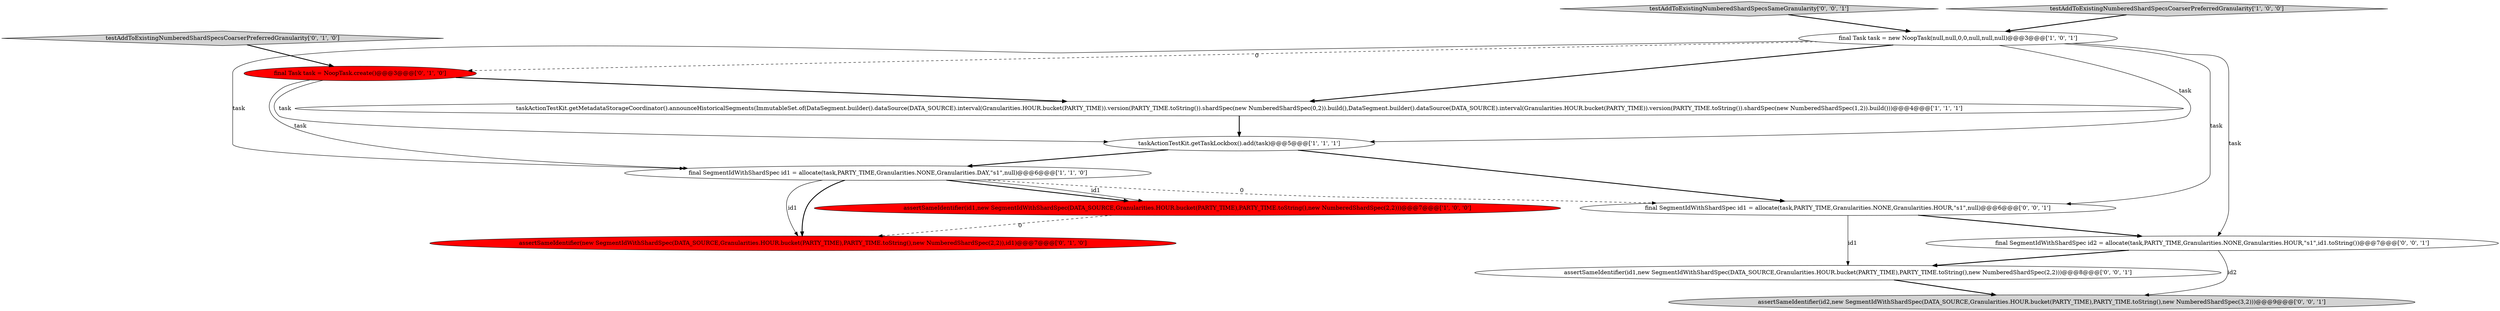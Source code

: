 digraph {
0 [style = filled, label = "taskActionTestKit.getMetadataStorageCoordinator().announceHistoricalSegments(ImmutableSet.of(DataSegment.builder().dataSource(DATA_SOURCE).interval(Granularities.HOUR.bucket(PARTY_TIME)).version(PARTY_TIME.toString()).shardSpec(new NumberedShardSpec(0,2)).build(),DataSegment.builder().dataSource(DATA_SOURCE).interval(Granularities.HOUR.bucket(PARTY_TIME)).version(PARTY_TIME.toString()).shardSpec(new NumberedShardSpec(1,2)).build()))@@@4@@@['1', '1', '1']", fillcolor = white, shape = ellipse image = "AAA0AAABBB1BBB"];
10 [style = filled, label = "assertSameIdentifier(id2,new SegmentIdWithShardSpec(DATA_SOURCE,Granularities.HOUR.bucket(PARTY_TIME),PARTY_TIME.toString(),new NumberedShardSpec(3,2)))@@@9@@@['0', '0', '1']", fillcolor = lightgray, shape = ellipse image = "AAA0AAABBB3BBB"];
11 [style = filled, label = "final SegmentIdWithShardSpec id1 = allocate(task,PARTY_TIME,Granularities.NONE,Granularities.HOUR,\"s1\",null)@@@6@@@['0', '0', '1']", fillcolor = white, shape = ellipse image = "AAA0AAABBB3BBB"];
12 [style = filled, label = "testAddToExistingNumberedShardSpecsSameGranularity['0', '0', '1']", fillcolor = lightgray, shape = diamond image = "AAA0AAABBB3BBB"];
8 [style = filled, label = "final Task task = NoopTask.create()@@@3@@@['0', '1', '0']", fillcolor = red, shape = ellipse image = "AAA1AAABBB2BBB"];
3 [style = filled, label = "taskActionTestKit.getTaskLockbox().add(task)@@@5@@@['1', '1', '1']", fillcolor = white, shape = ellipse image = "AAA0AAABBB1BBB"];
9 [style = filled, label = "assertSameIdentifier(id1,new SegmentIdWithShardSpec(DATA_SOURCE,Granularities.HOUR.bucket(PARTY_TIME),PARTY_TIME.toString(),new NumberedShardSpec(2,2)))@@@8@@@['0', '0', '1']", fillcolor = white, shape = ellipse image = "AAA0AAABBB3BBB"];
2 [style = filled, label = "testAddToExistingNumberedShardSpecsCoarserPreferredGranularity['1', '0', '0']", fillcolor = lightgray, shape = diamond image = "AAA0AAABBB1BBB"];
13 [style = filled, label = "final SegmentIdWithShardSpec id2 = allocate(task,PARTY_TIME,Granularities.NONE,Granularities.HOUR,\"s1\",id1.toString())@@@7@@@['0', '0', '1']", fillcolor = white, shape = ellipse image = "AAA0AAABBB3BBB"];
6 [style = filled, label = "assertSameIdentifier(new SegmentIdWithShardSpec(DATA_SOURCE,Granularities.HOUR.bucket(PARTY_TIME),PARTY_TIME.toString(),new NumberedShardSpec(2,2)),id1)@@@7@@@['0', '1', '0']", fillcolor = red, shape = ellipse image = "AAA1AAABBB2BBB"];
5 [style = filled, label = "assertSameIdentifier(id1,new SegmentIdWithShardSpec(DATA_SOURCE,Granularities.HOUR.bucket(PARTY_TIME),PARTY_TIME.toString(),new NumberedShardSpec(2,2)))@@@7@@@['1', '0', '0']", fillcolor = red, shape = ellipse image = "AAA1AAABBB1BBB"];
7 [style = filled, label = "testAddToExistingNumberedShardSpecsCoarserPreferredGranularity['0', '1', '0']", fillcolor = lightgray, shape = diamond image = "AAA0AAABBB2BBB"];
4 [style = filled, label = "final Task task = new NoopTask(null,null,0,0,null,null,null)@@@3@@@['1', '0', '1']", fillcolor = white, shape = ellipse image = "AAA0AAABBB1BBB"];
1 [style = filled, label = "final SegmentIdWithShardSpec id1 = allocate(task,PARTY_TIME,Granularities.NONE,Granularities.DAY,\"s1\",null)@@@6@@@['1', '1', '0']", fillcolor = white, shape = ellipse image = "AAA0AAABBB1BBB"];
1->5 [style = bold, label=""];
0->3 [style = bold, label=""];
4->3 [style = solid, label="task"];
8->3 [style = solid, label="task"];
11->9 [style = solid, label="id1"];
3->1 [style = bold, label=""];
3->11 [style = bold, label=""];
9->10 [style = bold, label=""];
1->6 [style = solid, label="id1"];
1->5 [style = solid, label="id1"];
7->8 [style = bold, label=""];
2->4 [style = bold, label=""];
4->1 [style = solid, label="task"];
4->0 [style = bold, label=""];
8->0 [style = bold, label=""];
4->11 [style = solid, label="task"];
4->13 [style = solid, label="task"];
1->6 [style = bold, label=""];
5->6 [style = dashed, label="0"];
12->4 [style = bold, label=""];
1->11 [style = dashed, label="0"];
8->1 [style = solid, label="task"];
11->13 [style = bold, label=""];
4->8 [style = dashed, label="0"];
13->10 [style = solid, label="id2"];
13->9 [style = bold, label=""];
}
